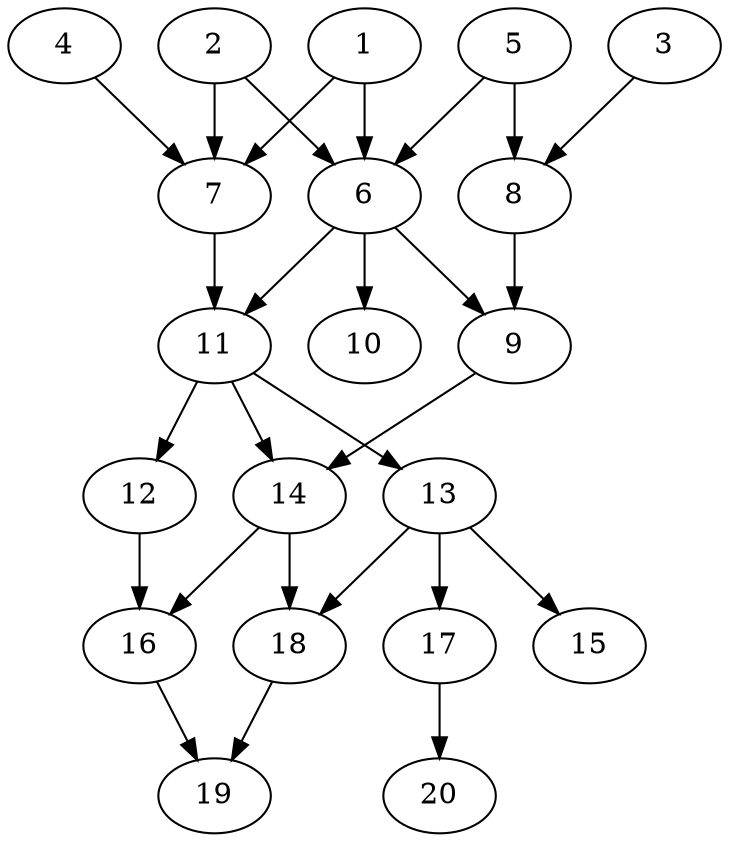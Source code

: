 // DAG automatically generated by daggen at Thu Oct  3 13:58:43 2019
// ./daggen --dot -n 20 --ccr 0.4 --fat 0.5 --regular 0.5 --density 0.7 --mindata 5242880 --maxdata 52428800 
digraph G {
  1 [size="48417280", alpha="0.09", expect_size="19366912"] 
  1 -> 6 [size ="19366912"]
  1 -> 7 [size ="19366912"]
  2 [size="120665600", alpha="0.13", expect_size="48266240"] 
  2 -> 6 [size ="48266240"]
  2 -> 7 [size ="48266240"]
  3 [size="86896640", alpha="0.17", expect_size="34758656"] 
  3 -> 8 [size ="34758656"]
  4 [size="95516160", alpha="0.17", expect_size="38206464"] 
  4 -> 7 [size ="38206464"]
  5 [size="42019840", alpha="0.00", expect_size="16807936"] 
  5 -> 6 [size ="16807936"]
  5 -> 8 [size ="16807936"]
  6 [size="114598400", alpha="0.02", expect_size="45839360"] 
  6 -> 9 [size ="45839360"]
  6 -> 10 [size ="45839360"]
  6 -> 11 [size ="45839360"]
  7 [size="59712000", alpha="0.15", expect_size="23884800"] 
  7 -> 11 [size ="23884800"]
  8 [size="65838080", alpha="0.18", expect_size="26335232"] 
  8 -> 9 [size ="26335232"]
  9 [size="109521920", alpha="0.06", expect_size="43808768"] 
  9 -> 14 [size ="43808768"]
  10 [size="45486080", alpha="0.16", expect_size="18194432"] 
  11 [size="108398080", alpha="0.09", expect_size="43359232"] 
  11 -> 12 [size ="43359232"]
  11 -> 13 [size ="43359232"]
  11 -> 14 [size ="43359232"]
  12 [size="41661440", alpha="0.12", expect_size="16664576"] 
  12 -> 16 [size ="16664576"]
  13 [size="119070720", alpha="0.06", expect_size="47628288"] 
  13 -> 15 [size ="47628288"]
  13 -> 17 [size ="47628288"]
  13 -> 18 [size ="47628288"]
  14 [size="98506240", alpha="0.19", expect_size="39402496"] 
  14 -> 16 [size ="39402496"]
  14 -> 18 [size ="39402496"]
  15 [size="78067200", alpha="0.00", expect_size="31226880"] 
  16 [size="80744960", alpha="0.06", expect_size="32297984"] 
  16 -> 19 [size ="32297984"]
  17 [size="93619200", alpha="0.15", expect_size="37447680"] 
  17 -> 20 [size ="37447680"]
  18 [size="62878720", alpha="0.19", expect_size="25151488"] 
  18 -> 19 [size ="25151488"]
  19 [size="52221440", alpha="0.01", expect_size="20888576"] 
  20 [size="85445120", alpha="0.10", expect_size="34178048"] 
}
